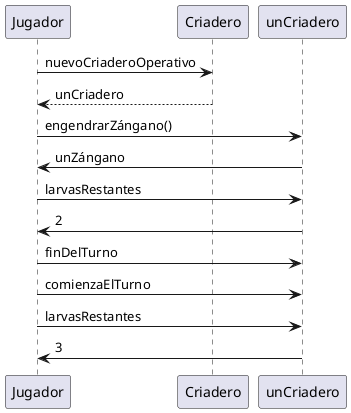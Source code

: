 @startuml
'https://plantuml.com/sequence-diagram


Jugador -> Criadero: nuevoCriaderoOperativo
Criadero --> Jugador: unCriadero

Jugador -> unCriadero: engendrarZángano()
unCriadero -> Jugador: unZángano

Jugador -> unCriadero: larvasRestantes
unCriadero -> Jugador: 2

Jugador -> unCriadero: finDelTurno

Jugador -> unCriadero: comienzaElTurno

Jugador -> unCriadero: larvasRestantes
unCriadero -> Jugador: 3

@enduml